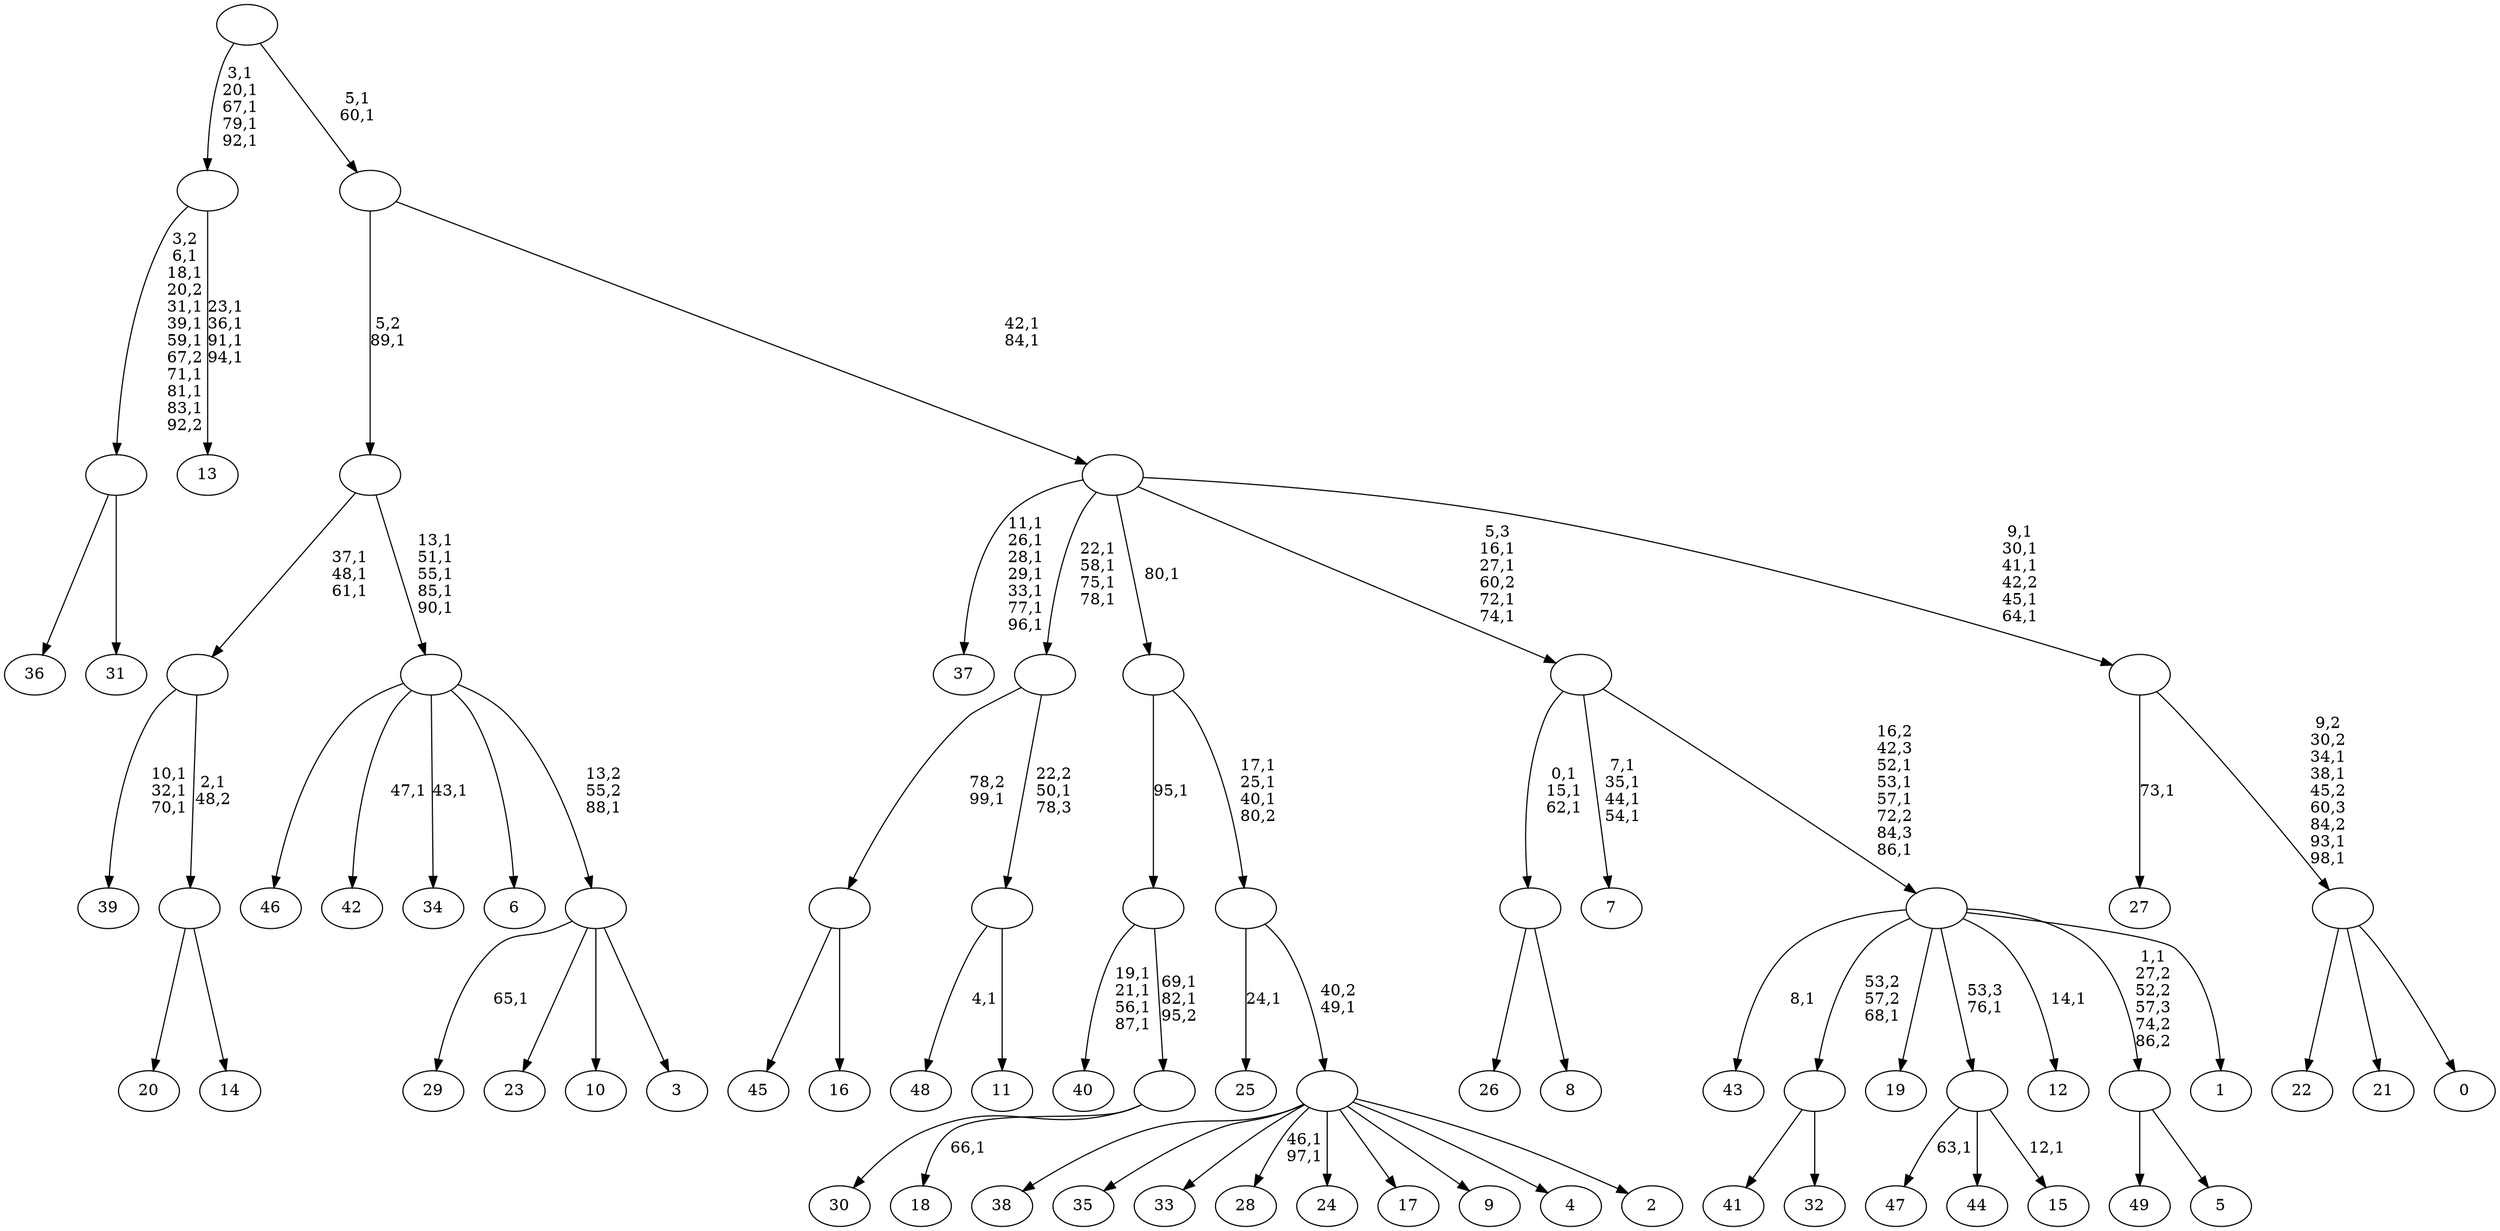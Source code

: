 digraph T {
	150 [label="49"]
	149 [label="48"]
	147 [label="47"]
	145 [label="46"]
	144 [label="45"]
	143 [label="44"]
	142 [label="43"]
	140 [label="42"]
	138 [label="41"]
	137 [label="40"]
	132 [label="39"]
	128 [label="38"]
	127 [label="37"]
	119 [label="36"]
	118 [label="35"]
	117 [label="34"]
	115 [label="33"]
	114 [label="32"]
	113 [label=""]
	112 [label="31"]
	111 [label=""]
	103 [label="30"]
	102 [label="29"]
	100 [label="28"]
	97 [label="27"]
	95 [label="26"]
	94 [label="25"]
	92 [label="24"]
	91 [label="23"]
	90 [label="22"]
	89 [label="21"]
	88 [label="20"]
	87 [label="19"]
	86 [label="18"]
	84 [label=""]
	82 [label=""]
	81 [label="17"]
	80 [label="16"]
	79 [label=""]
	78 [label="15"]
	76 [label=""]
	75 [label="14"]
	74 [label=""]
	73 [label=""]
	70 [label="13"]
	65 [label=""]
	60 [label="12"]
	58 [label="11"]
	57 [label=""]
	56 [label=""]
	52 [label="10"]
	51 [label="9"]
	50 [label="8"]
	49 [label=""]
	46 [label="7"]
	41 [label="6"]
	40 [label="5"]
	39 [label=""]
	38 [label="4"]
	37 [label="3"]
	36 [label=""]
	35 [label=""]
	30 [label=""]
	29 [label="2"]
	28 [label=""]
	27 [label=""]
	24 [label=""]
	23 [label="1"]
	22 [label=""]
	18 [label=""]
	14 [label="0"]
	13 [label=""]
	9 [label=""]
	4 [label=""]
	2 [label=""]
	0 [label=""]
	113 -> 138 [label=""]
	113 -> 114 [label=""]
	111 -> 119 [label=""]
	111 -> 112 [label=""]
	84 -> 86 [label="66,1"]
	84 -> 103 [label=""]
	82 -> 84 [label="69,1\n82,1\n95,2"]
	82 -> 137 [label="19,1\n21,1\n56,1\n87,1"]
	79 -> 144 [label=""]
	79 -> 80 [label=""]
	76 -> 78 [label="12,1"]
	76 -> 147 [label="63,1"]
	76 -> 143 [label=""]
	74 -> 88 [label=""]
	74 -> 75 [label=""]
	73 -> 132 [label="10,1\n32,1\n70,1"]
	73 -> 74 [label="2,1\n48,2"]
	65 -> 70 [label="23,1\n36,1\n91,1\n94,1"]
	65 -> 111 [label="3,2\n6,1\n18,1\n20,2\n31,1\n39,1\n59,1\n67,2\n71,1\n81,1\n83,1\n92,2"]
	57 -> 149 [label="4,1"]
	57 -> 58 [label=""]
	56 -> 79 [label="78,2\n99,1"]
	56 -> 57 [label="22,2\n50,1\n78,3"]
	49 -> 95 [label=""]
	49 -> 50 [label=""]
	39 -> 150 [label=""]
	39 -> 40 [label=""]
	36 -> 102 [label="65,1"]
	36 -> 91 [label=""]
	36 -> 52 [label=""]
	36 -> 37 [label=""]
	35 -> 117 [label="43,1"]
	35 -> 140 [label="47,1"]
	35 -> 145 [label=""]
	35 -> 41 [label=""]
	35 -> 36 [label="13,2\n55,2\n88,1"]
	30 -> 35 [label="13,1\n51,1\n55,1\n85,1\n90,1"]
	30 -> 73 [label="37,1\n48,1\n61,1"]
	28 -> 100 [label="46,1\n97,1"]
	28 -> 128 [label=""]
	28 -> 118 [label=""]
	28 -> 115 [label=""]
	28 -> 92 [label=""]
	28 -> 81 [label=""]
	28 -> 51 [label=""]
	28 -> 38 [label=""]
	28 -> 29 [label=""]
	27 -> 94 [label="24,1"]
	27 -> 28 [label="40,2\n49,1"]
	24 -> 27 [label="17,1\n25,1\n40,1\n80,2"]
	24 -> 82 [label="95,1"]
	22 -> 60 [label="14,1"]
	22 -> 142 [label="8,1"]
	22 -> 113 [label="53,2\n57,2\n68,1"]
	22 -> 87 [label=""]
	22 -> 76 [label="53,3\n76,1"]
	22 -> 39 [label="1,1\n27,2\n52,2\n57,3\n74,2\n86,2"]
	22 -> 23 [label=""]
	18 -> 22 [label="16,2\n42,3\n52,1\n53,1\n57,1\n72,2\n84,3\n86,1"]
	18 -> 46 [label="7,1\n35,1\n44,1\n54,1"]
	18 -> 49 [label="0,1\n15,1\n62,1"]
	13 -> 90 [label=""]
	13 -> 89 [label=""]
	13 -> 14 [label=""]
	9 -> 13 [label="9,2\n30,2\n34,1\n38,1\n45,2\n60,3\n84,2\n93,1\n98,1"]
	9 -> 97 [label="73,1"]
	4 -> 9 [label="9,1\n30,1\n41,1\n42,2\n45,1\n64,1"]
	4 -> 18 [label="5,3\n16,1\n27,1\n60,2\n72,1\n74,1"]
	4 -> 56 [label="22,1\n58,1\n75,1\n78,1"]
	4 -> 127 [label="11,1\n26,1\n28,1\n29,1\n33,1\n77,1\n96,1"]
	4 -> 24 [label="80,1"]
	2 -> 4 [label="42,1\n84,1"]
	2 -> 30 [label="5,2\n89,1"]
	0 -> 2 [label="5,1\n60,1"]
	0 -> 65 [label="3,1\n20,1\n67,1\n79,1\n92,1"]
}
